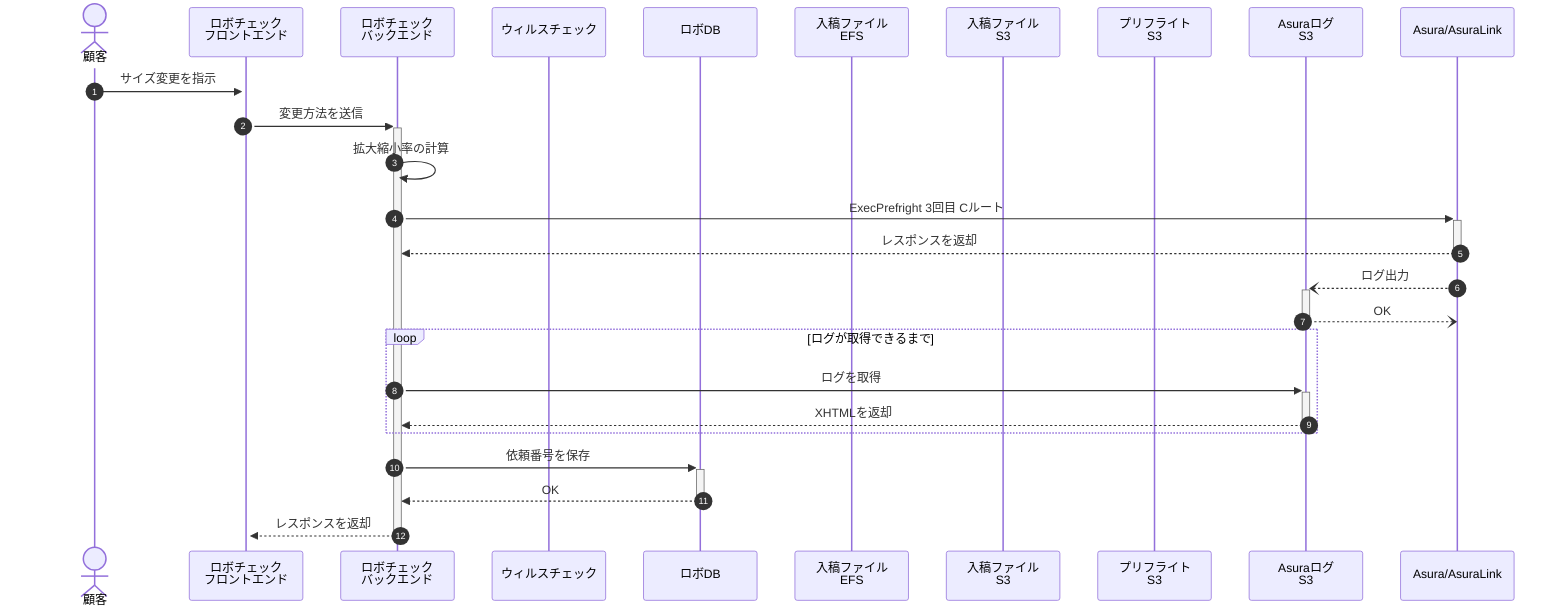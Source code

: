 sequenceDiagram
    autonumber
    actor customer as 顧客
    participant robocheck_fe as ロボチェック<br>フロントエンド
    participant robocheck_be as ロボチェック<br>バックエンド
    participant with_secure as ウィルスチェック
    participant robocheck_db as ロボDB
    participant nyuko_file_efs as 入稿ファイル<br>EFS
    participant nyuko_file_s3 as 入稿ファイル<br>S3
    participant prefright_s3 as プリフライト<br>S3
    participant asura_log_s3 as Asuraログ<br>S3
    participant asura_link as Asura/AsuraLink

%% サイズ修正
    customer ->>+ robocheck_fe: サイズ変更を指示
    robocheck_fe ->>+ robocheck_be: 変更方法を送信
    robocheck_be ->> robocheck_be: 拡大縮小率の計算
    robocheck_be ->>+ asura_link: ExecPrefright 3回目 Cルート
    asura_link -->>- robocheck_be: レスポンスを返却
    asura_link --)+ asura_log_s3: ログ出力
    asura_log_s3 --)- asura_link: OK
    loop ログが取得できるまで
        robocheck_be ->>+ asura_log_s3: ログを取得
        asura_log_s3 -->>- robocheck_be: XHTMLを返却
    end
    robocheck_be ->>+ robocheck_db: 依頼番号を保存
    robocheck_db -->>- robocheck_be: OK
    robocheck_be -->>- robocheck_fe: レスポンスを返却